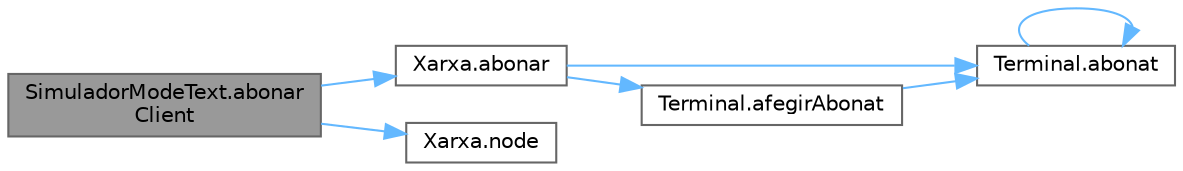digraph "SimuladorModeText.abonarClient"
{
 // LATEX_PDF_SIZE
  bgcolor="transparent";
  edge [fontname=Helvetica,fontsize=10,labelfontname=Helvetica,labelfontsize=10];
  node [fontname=Helvetica,fontsize=10,shape=box,height=0.2,width=0.4];
  rankdir="LR";
  Node1 [id="Node000001",label="SimuladorModeText.abonar\lClient",height=0.2,width=0.4,color="gray40", fillcolor="grey60", style="filled", fontcolor="black",tooltip="Abona un client a un terminal."];
  Node1 -> Node2 [id="edge1_Node000001_Node000002",color="steelblue1",style="solid",tooltip=" "];
  Node2 [id="Node000002",label="Xarxa.abonar",height=0.2,width=0.4,color="grey40", fillcolor="white", style="filled",URL="$class_xarxa.html#a475ba8fae1253e89038a40facf6e3a37",tooltip="Abona un cliente a un terminal."];
  Node2 -> Node3 [id="edge2_Node000002_Node000003",color="steelblue1",style="solid",tooltip=" "];
  Node3 [id="Node000003",label="Terminal.abonat",height=0.2,width=0.4,color="grey40", fillcolor="white", style="filled",URL="$class_terminal.html#a6b278660845b0e75c8cf979580b99ddd",tooltip="Diu si un abonat és abonat del terminal."];
  Node3 -> Node3 [id="edge3_Node000003_Node000003",color="steelblue1",style="solid",tooltip=" "];
  Node2 -> Node4 [id="edge4_Node000002_Node000004",color="steelblue1",style="solid",tooltip=" "];
  Node4 [id="Node000004",label="Terminal.afegirAbonat",height=0.2,width=0.4,color="grey40", fillcolor="white", style="filled",URL="$class_terminal.html#ab80f1821d6bdc4c890f10f8439a825b9",tooltip="Afegeix un abonat al conjunt d'abonats del terminal."];
  Node4 -> Node3 [id="edge5_Node000004_Node000003",color="steelblue1",style="solid",tooltip=" "];
  Node1 -> Node5 [id="edge6_Node000001_Node000005",color="steelblue1",style="solid",tooltip=" "];
  Node5 [id="Node000005",label="Xarxa.node",height=0.2,width=0.4,color="grey40", fillcolor="white", style="filled",URL="$class_xarxa.html#a5f4cb1e91855800352838cbaa0b4ef1e",tooltip="Retorna el node de la xarxa amb l'identificador donat."];
}
